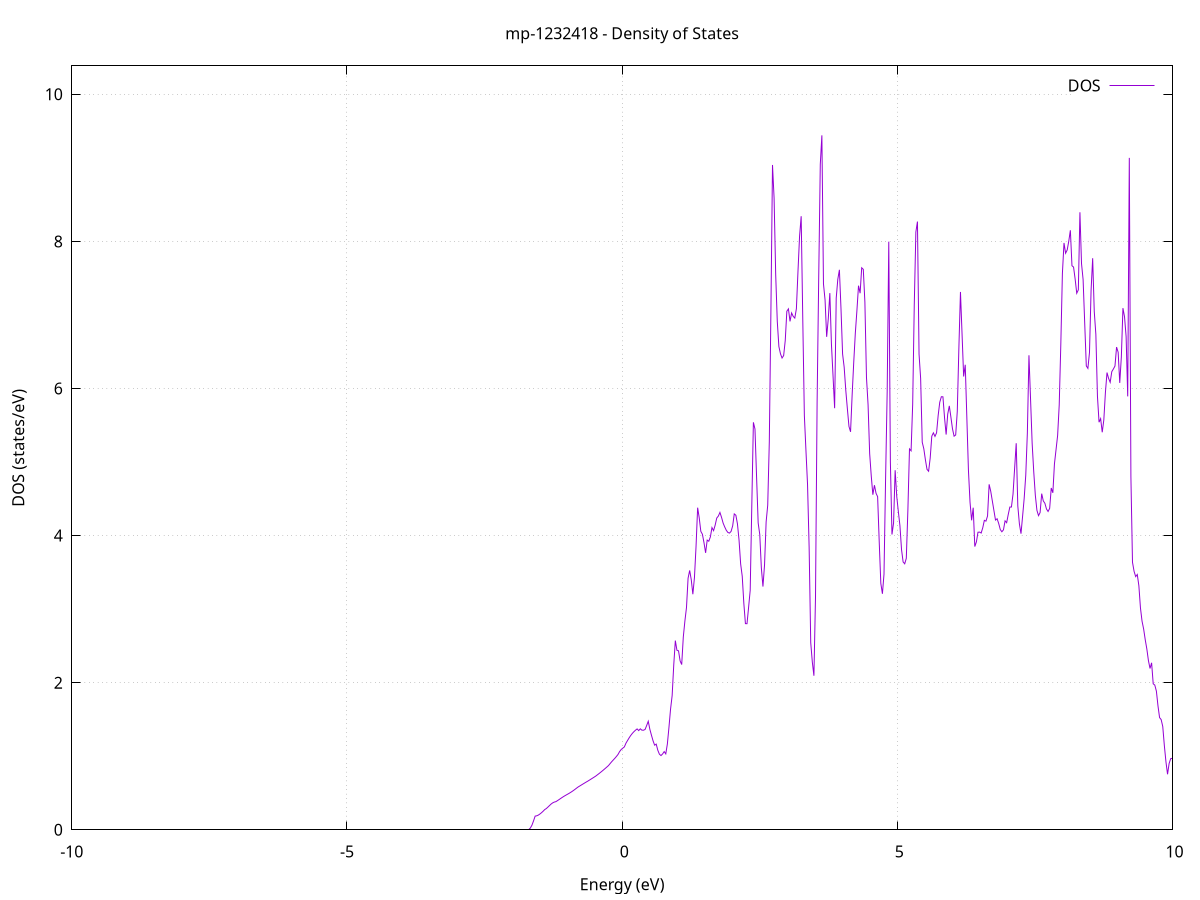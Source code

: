 set title 'mp-1232418 - Density of States'
set xlabel 'Energy (eV)'
set ylabel 'DOS (states/eV)'
set grid
set xrange [-10:10]
set yrange [0:10.387]
set xzeroaxis lt -1
set terminal png size 800,600
set output 'mp-1232418_dos_gnuplot.png'
plot '-' using 1:2 with lines title 'DOS'
-40.480100 0.000000
-40.451100 0.000000
-40.422200 0.000000
-40.393200 0.000000
-40.364300 0.000000
-40.335300 0.000000
-40.306400 0.000000
-40.277500 0.000000
-40.248500 0.000000
-40.219600 0.000000
-40.190600 0.000000
-40.161700 0.000000
-40.132700 0.000000
-40.103800 0.000000
-40.074900 0.000000
-40.045900 0.000000
-40.017000 0.000000
-39.988000 0.000000
-39.959100 0.000000
-39.930100 0.000000
-39.901200 0.000000
-39.872300 0.000000
-39.843300 0.000000
-39.814400 0.000000
-39.785400 0.000000
-39.756500 0.000000
-39.727500 0.000000
-39.698600 0.000000
-39.669700 0.000000
-39.640700 0.000000
-39.611800 0.000000
-39.582800 0.000000
-39.553900 0.000000
-39.524900 0.000000
-39.496000 0.000000
-39.467100 0.000000
-39.438100 0.000000
-39.409200 0.000000
-39.380200 0.000000
-39.351300 0.000000
-39.322300 0.000000
-39.293400 0.000000
-39.264500 0.000000
-39.235500 0.000000
-39.206600 0.000000
-39.177600 0.000000
-39.148700 0.000000
-39.119700 0.000000
-39.090800 0.000000
-39.061900 0.000000
-39.032900 0.000000
-39.004000 0.000000
-38.975000 0.000000
-38.946100 0.000000
-38.917100 0.000000
-38.888200 0.000000
-38.859200 0.000000
-38.830300 0.000000
-38.801400 0.000000
-38.772400 0.000000
-38.743500 0.000000
-38.714500 0.000000
-38.685600 0.000000
-38.656600 0.000000
-38.627700 0.000000
-38.598800 0.000000
-38.569800 0.000000
-38.540900 0.000000
-38.511900 0.000000
-38.483000 0.000000
-38.454000 0.000000
-38.425100 0.000000
-38.396200 0.000000
-38.367200 0.000000
-38.338300 0.000000
-38.309300 0.000000
-38.280400 0.000000
-38.251400 0.000000
-38.222500 0.000000
-38.193600 0.000000
-38.164600 0.000000
-38.135700 0.000000
-38.106700 0.000000
-38.077800 0.000000
-38.048800 0.000000
-38.019900 0.000000
-37.991000 0.000000
-37.962000 0.000000
-37.933100 0.000000
-37.904100 0.000000
-37.875200 0.000000
-37.846200 0.000000
-37.817300 0.000000
-37.788400 0.000000
-37.759400 0.000000
-37.730500 0.000000
-37.701500 0.000000
-37.672600 0.000000
-37.643600 0.000000
-37.614700 0.000000
-37.585800 0.000000
-37.556800 0.000000
-37.527900 0.000000
-37.498900 0.000000
-37.470000 0.000000
-37.441000 0.000000
-37.412100 0.000000
-37.383200 0.000000
-37.354200 0.000000
-37.325300 0.000000
-37.296300 0.000000
-37.267400 0.000000
-37.238400 0.000000
-37.209500 0.000000
-37.180500 0.000000
-37.151600 0.000000
-37.122700 0.000000
-37.093700 0.000000
-37.064800 0.000000
-37.035800 0.000000
-37.006900 0.000000
-36.977900 0.000000
-36.949000 0.000000
-36.920100 0.000000
-36.891100 0.000000
-36.862200 0.000000
-36.833200 0.000000
-36.804300 0.000000
-36.775300 0.000000
-36.746400 0.000000
-36.717500 0.000000
-36.688500 0.000000
-36.659600 0.000000
-36.630600 0.000000
-36.601700 0.000000
-36.572700 0.000000
-36.543800 0.000000
-36.514900 0.000000
-36.485900 0.000000
-36.457000 0.000000
-36.428000 0.000000
-36.399100 0.000000
-36.370100 0.000000
-36.341200 0.000000
-36.312300 0.000000
-36.283300 0.000000
-36.254400 0.000000
-36.225400 0.000000
-36.196500 0.000000
-36.167500 0.000000
-36.138600 0.000000
-36.109700 0.000000
-36.080700 0.000000
-36.051800 0.000000
-36.022800 0.000000
-35.993900 0.000000
-35.964900 0.000000
-35.936000 0.000000
-35.907100 0.000000
-35.878100 0.000000
-35.849200 0.000000
-35.820200 0.000000
-35.791300 0.000000
-35.762300 0.000000
-35.733400 0.000000
-35.704500 0.000000
-35.675500 0.000000
-35.646600 0.000000
-35.617600 0.000000
-35.588700 0.000000
-35.559700 0.000000
-35.530800 0.000000
-35.501800 0.000000
-35.472900 0.000000
-35.444000 0.000000
-35.415000 0.000000
-35.386100 0.000000
-35.357100 0.000000
-35.328200 0.000000
-35.299200 0.000000
-35.270300 0.000000
-35.241400 0.000000
-35.212400 0.000000
-35.183500 0.000000
-35.154500 0.000000
-35.125600 0.000000
-35.096600 0.000000
-35.067700 0.000000
-35.038800 0.000000
-35.009800 0.000000
-34.980900 0.000000
-34.951900 0.000000
-34.923000 0.000000
-34.894000 0.000000
-34.865100 0.000000
-34.836200 0.000000
-34.807200 0.000000
-34.778300 0.000000
-34.749300 0.000000
-34.720400 0.000000
-34.691400 0.000000
-34.662500 0.000000
-34.633600 0.000000
-34.604600 0.000000
-34.575700 0.000000
-34.546700 0.000000
-34.517800 0.000000
-34.488800 0.000000
-34.459900 0.000000
-34.431000 0.000000
-34.402000 0.000000
-34.373100 0.000000
-34.344100 0.000000
-34.315200 0.000000
-34.286200 0.000000
-34.257300 0.000000
-34.228400 0.000000
-34.199400 0.000000
-34.170500 0.000000
-34.141500 0.000000
-34.112600 0.000000
-34.083600 0.000000
-34.054700 0.000000
-34.025800 0.000000
-33.996800 0.000000
-33.967900 0.000000
-33.938900 0.000000
-33.910000 0.000000
-33.881000 0.000000
-33.852100 0.000000
-33.823100 0.000000
-33.794200 0.000000
-33.765300 0.000000
-33.736300 0.000000
-33.707400 0.000000
-33.678400 0.000000
-33.649500 0.000000
-33.620500 0.000000
-33.591600 0.000000
-33.562700 0.000000
-33.533700 0.000000
-33.504800 0.000000
-33.475800 0.000000
-33.446900 0.000000
-33.417900 0.000000
-33.389000 0.000000
-33.360100 0.000000
-33.331100 0.000000
-33.302200 0.000000
-33.273200 0.000000
-33.244300 0.000000
-33.215300 0.000000
-33.186400 0.000000
-33.157500 0.000000
-33.128500 0.000000
-33.099600 0.000000
-33.070600 0.000000
-33.041700 0.000000
-33.012700 0.000000
-32.983800 0.000000
-32.954900 0.000000
-32.925900 0.000000
-32.897000 0.000000
-32.868000 0.000000
-32.839100 0.000000
-32.810100 0.000000
-32.781200 0.000000
-32.752300 0.000000
-32.723300 0.000000
-32.694400 0.000000
-32.665400 0.000000
-32.636500 0.000000
-32.607500 0.000000
-32.578600 0.000000
-32.549700 0.000000
-32.520700 0.000000
-32.491800 0.000000
-32.462800 0.000000
-32.433900 0.000000
-32.404900 0.000000
-32.376000 0.000000
-32.347100 0.000000
-32.318100 0.000000
-32.289200 0.000000
-32.260200 0.000000
-32.231300 0.000000
-32.202300 0.000000
-32.173400 0.000000
-32.144500 0.000000
-32.115500 0.000000
-32.086600 0.000000
-32.057600 0.000000
-32.028700 0.000000
-31.999700 0.000000
-31.970800 0.000000
-31.941800 0.000000
-31.912900 0.000000
-31.884000 0.000000
-31.855000 0.000000
-31.826100 0.000000
-31.797100 0.000000
-31.768200 0.000000
-31.739200 0.000000
-31.710300 0.000000
-31.681400 0.000000
-31.652400 0.000000
-31.623500 0.000000
-31.594500 0.000000
-31.565600 0.000000
-31.536600 0.000000
-31.507700 0.000000
-31.478800 0.000000
-31.449800 0.000000
-31.420900 0.000000
-31.391900 0.000000
-31.363000 0.000000
-31.334000 0.000000
-31.305100 0.000000
-31.276200 0.000000
-31.247200 0.000000
-31.218300 0.000000
-31.189300 0.000000
-31.160400 0.000000
-31.131400 0.000000
-31.102500 0.000000
-31.073600 0.000000
-31.044600 0.000000
-31.015700 0.000000
-30.986700 0.000000
-30.957800 0.000000
-30.928800 0.000000
-30.899900 0.000000
-30.871000 0.000000
-30.842000 0.000000
-30.813100 0.000000
-30.784100 0.000000
-30.755200 0.000000
-30.726200 0.000000
-30.697300 0.000000
-30.668400 0.000000
-30.639400 0.000000
-30.610500 0.000000
-30.581500 0.000000
-30.552600 0.000000
-30.523600 0.000000
-30.494700 0.000000
-30.465800 0.000000
-30.436800 0.000000
-30.407900 0.000000
-30.378900 0.000000
-30.350000 0.000000
-30.321000 0.000000
-30.292100 0.000000
-30.263100 0.000000
-30.234200 0.000000
-30.205300 0.000000
-30.176300 0.000000
-30.147400 0.000000
-30.118400 0.000000
-30.089500 0.000000
-30.060500 0.000000
-30.031600 0.000000
-30.002700 0.000000
-29.973700 0.000000
-29.944800 0.000000
-29.915800 0.000000
-29.886900 0.000000
-29.857900 0.000000
-29.829000 0.000000
-29.800100 0.000000
-29.771100 0.000000
-29.742200 0.000000
-29.713200 0.000000
-29.684300 0.000000
-29.655300 0.000000
-29.626400 0.000000
-29.597500 0.000000
-29.568500 0.000000
-29.539600 0.000000
-29.510600 0.000000
-29.481700 0.000000
-29.452700 0.000000
-29.423800 0.000000
-29.394900 0.000000
-29.365900 0.000000
-29.337000 0.000000
-29.308000 0.000000
-29.279100 0.000000
-29.250100 0.000000
-29.221200 0.000000
-29.192300 0.000000
-29.163300 0.000000
-29.134400 0.000000
-29.105400 0.000000
-29.076500 0.000000
-29.047500 0.000000
-29.018600 0.000000
-28.989700 0.000000
-28.960700 0.000000
-28.931800 0.000000
-28.902800 0.000000
-28.873900 0.000000
-28.844900 0.000000
-28.816000 0.000000
-28.787100 0.000000
-28.758100 0.000000
-28.729200 0.000000
-28.700200 0.000000
-28.671300 0.000000
-28.642300 0.000000
-28.613400 0.000000
-28.584400 0.000000
-28.555500 0.000000
-28.526600 0.000000
-28.497600 0.000000
-28.468700 0.000000
-28.439700 0.000000
-28.410800 0.000000
-28.381800 0.000000
-28.352900 0.000000
-28.324000 0.000000
-28.295000 0.000000
-28.266100 0.000000
-28.237100 0.000000
-28.208200 0.000000
-28.179200 0.000000
-28.150300 0.000000
-28.121400 0.000000
-28.092400 0.000000
-28.063500 0.000000
-28.034500 0.000000
-28.005600 0.000000
-27.976600 0.000000
-27.947700 0.000000
-27.918800 0.000000
-27.889800 0.000000
-27.860900 0.000000
-27.831900 0.000000
-27.803000 0.000000
-27.774000 0.000000
-27.745100 0.000000
-27.716200 0.000000
-27.687200 0.000000
-27.658300 0.000000
-27.629300 0.000000
-27.600400 0.000000
-27.571400 0.000000
-27.542500 0.000000
-27.513600 0.000000
-27.484600 0.000000
-27.455700 0.000000
-27.426700 0.000000
-27.397800 0.000000
-27.368800 0.000000
-27.339900 0.000000
-27.311000 0.000000
-27.282000 0.000000
-27.253100 0.000000
-27.224100 0.000000
-27.195200 0.000000
-27.166200 0.000000
-27.137300 0.000000
-27.108400 0.000000
-27.079400 0.000000
-27.050500 0.000000
-27.021500 0.000000
-26.992600 0.000000
-26.963600 0.000000
-26.934700 0.000000
-26.905700 0.000000
-26.876800 0.000000
-26.847900 0.000000
-26.818900 0.000000
-26.790000 0.000000
-26.761000 0.000000
-26.732100 0.000000
-26.703100 0.000000
-26.674200 0.000000
-26.645300 0.000000
-26.616300 0.000000
-26.587400 0.000000
-26.558400 0.000000
-26.529500 0.000000
-26.500500 0.000000
-26.471600 0.000000
-26.442700 0.000000
-26.413700 0.000000
-26.384800 0.000000
-26.355800 0.000000
-26.326900 0.000000
-26.297900 0.000000
-26.269000 0.000000
-26.240100 0.000000
-26.211100 0.000000
-26.182200 0.000000
-26.153200 0.000000
-26.124300 0.000000
-26.095300 0.000000
-26.066400 0.000000
-26.037500 0.000000
-26.008500 0.000000
-25.979600 0.000000
-25.950600 0.000000
-25.921700 0.000000
-25.892700 0.000000
-25.863800 0.000000
-25.834900 0.000000
-25.805900 0.000000
-25.777000 0.000000
-25.748000 0.000000
-25.719100 0.000000
-25.690100 0.000000
-25.661200 0.000000
-25.632300 0.000000
-25.603300 0.000000
-25.574400 0.000000
-25.545400 0.000000
-25.516500 0.000000
-25.487500 0.000000
-25.458600 0.000000
-25.429700 0.000000
-25.400700 0.000000
-25.371800 0.000000
-25.342800 0.000000
-25.313900 0.000000
-25.284900 0.000000
-25.256000 0.000000
-25.227000 0.000000
-25.198100 0.000000
-25.169200 0.000000
-25.140200 0.000000
-25.111300 0.000000
-25.082300 0.000000
-25.053400 0.000000
-25.024400 0.000000
-24.995500 0.000000
-24.966600 0.000000
-24.937600 0.000000
-24.908700 0.000000
-24.879700 0.000000
-24.850800 0.000000
-24.821800 0.000000
-24.792900 0.000000
-24.764000 0.000000
-24.735000 0.000000
-24.706100 0.000000
-24.677100 0.000000
-24.648200 0.000000
-24.619200 0.000000
-24.590300 0.000000
-24.561400 0.000000
-24.532400 0.000000
-24.503500 0.000000
-24.474500 0.000000
-24.445600 0.000000
-24.416600 0.000000
-24.387700 0.000000
-24.358800 0.000000
-24.329800 0.000000
-24.300900 0.000000
-24.271900 0.000000
-24.243000 0.000000
-24.214000 0.000000
-24.185100 0.000000
-24.156200 0.000000
-24.127200 0.000000
-24.098300 0.000000
-24.069300 0.000000
-24.040400 0.000000
-24.011400 0.000000
-23.982500 0.000000
-23.953600 0.000000
-23.924600 0.000000
-23.895700 0.000000
-23.866700 0.000000
-23.837800 0.000000
-23.808800 0.000000
-23.779900 0.000000
-23.751000 0.000000
-23.722000 0.000000
-23.693100 0.000000
-23.664100 0.000000
-23.635200 0.000000
-23.606200 0.000000
-23.577300 0.000000
-23.548400 0.000000
-23.519400 0.000000
-23.490500 0.000000
-23.461500 0.000000
-23.432600 0.000000
-23.403600 0.000000
-23.374700 0.000000
-23.345700 0.000000
-23.316800 0.000000
-23.287900 0.000000
-23.258900 0.000000
-23.230000 0.000000
-23.201000 0.000000
-23.172100 0.000000
-23.143100 0.000000
-23.114200 0.000000
-23.085300 0.000000
-23.056300 0.000000
-23.027400 0.000000
-22.998400 0.000000
-22.969500 0.000000
-22.940500 0.000000
-22.911600 0.000000
-22.882700 0.000000
-22.853700 0.000000
-22.824800 0.000000
-22.795800 0.000000
-22.766900 0.000000
-22.737900 0.000000
-22.709000 0.000000
-22.680100 0.000000
-22.651100 0.000000
-22.622200 0.000000
-22.593200 0.000000
-22.564300 0.000000
-22.535300 0.000000
-22.506400 0.000000
-22.477500 0.000000
-22.448500 0.000000
-22.419600 0.000000
-22.390600 0.000000
-22.361700 0.000000
-22.332700 0.000000
-22.303800 0.000000
-22.274900 0.000000
-22.245900 0.000000
-22.217000 0.000000
-22.188000 0.000000
-22.159100 0.000000
-22.130100 0.000000
-22.101200 0.000000
-22.072300 0.000000
-22.043300 0.000000
-22.014400 0.000000
-21.985400 0.000000
-21.956500 0.000000
-21.927500 0.000000
-21.898600 0.000000
-21.869700 0.000000
-21.840700 0.000000
-21.811800 0.000000
-21.782800 0.000000
-21.753900 0.000000
-21.724900 0.000000
-21.696000 0.000000
-21.667000 0.000000
-21.638100 0.000000
-21.609200 0.000000
-21.580200 0.000000
-21.551300 0.000000
-21.522300 0.000000
-21.493400 0.000000
-21.464400 0.000000
-21.435500 0.000000
-21.406600 0.000000
-21.377600 0.000000
-21.348700 0.000000
-21.319700 0.000000
-21.290800 0.000000
-21.261800 0.000000
-21.232900 0.000000
-21.204000 0.000000
-21.175000 0.000000
-21.146100 0.000000
-21.117100 0.000000
-21.088200 0.000000
-21.059200 0.000000
-21.030300 0.000000
-21.001400 0.000000
-20.972400 0.000000
-20.943500 0.000000
-20.914500 0.000000
-20.885600 0.000000
-20.856600 0.000000
-20.827700 0.000000
-20.798800 0.000000
-20.769800 0.000000
-20.740900 0.000000
-20.711900 0.000000
-20.683000 0.000000
-20.654000 0.000000
-20.625100 0.000000
-20.596200 0.000000
-20.567200 0.000000
-20.538300 0.000000
-20.509300 0.000000
-20.480400 0.000000
-20.451400 0.000000
-20.422500 0.000000
-20.393600 0.000000
-20.364600 0.000000
-20.335700 0.000000
-20.306700 0.000000
-20.277800 0.000000
-20.248800 0.000000
-20.219900 0.000000
-20.191000 0.000000
-20.162000 0.000000
-20.133100 0.000000
-20.104100 0.000000
-20.075200 0.000000
-20.046200 0.000000
-20.017300 0.000000
-19.988300 0.000000
-19.959400 0.000000
-19.930500 0.000000
-19.901500 0.817900
-19.872600 8.888900
-19.843600 15.554800
-19.814700 47.541000
-19.785700 46.583300
-19.756800 52.509100
-19.727900 43.133900
-19.698900 13.953300
-19.670000 32.395200
-19.641000 25.003200
-19.612100 43.818000
-19.583100 25.944500
-19.554200 35.980900
-19.525300 34.138300
-19.496300 55.237700
-19.467400 46.551700
-19.438400 100.898900
-19.409500 52.026400
-19.380500 0.000000
-19.351600 0.000000
-19.322700 0.000000
-19.293700 0.000000
-19.264800 0.000000
-19.235800 0.000000
-19.206900 0.000000
-19.177900 0.000000
-19.149000 0.000000
-19.120100 0.000000
-19.091100 0.000000
-19.062200 0.000000
-19.033200 0.000000
-19.004300 0.000000
-18.975300 0.000000
-18.946400 16.385800
-18.917500 220.285000
-18.888500 0.000000
-18.859600 0.000000
-18.830600 0.000000
-18.801700 0.000000
-18.772700 0.000000
-18.743800 0.000000
-18.714900 0.000000
-18.685900 0.000000
-18.657000 0.000000
-18.628000 0.000000
-18.599100 0.000000
-18.570100 0.000000
-18.541200 0.000000
-18.512300 0.000000
-18.483300 0.000000
-18.454400 0.000000
-18.425400 0.000000
-18.396500 0.000000
-18.367500 0.000000
-18.338600 0.000000
-18.309600 0.000000
-18.280700 0.000000
-18.251800 0.000000
-18.222800 0.000000
-18.193900 0.000000
-18.164900 0.000000
-18.136000 0.000000
-18.107000 0.000000
-18.078100 0.000000
-18.049200 0.000000
-18.020200 0.000000
-17.991300 0.000000
-17.962300 0.000000
-17.933400 0.000000
-17.904400 0.000000
-17.875500 0.000000
-17.846600 0.000000
-17.817600 0.000000
-17.788700 0.000000
-17.759700 0.000000
-17.730800 0.000000
-17.701800 0.000000
-17.672900 0.000000
-17.644000 0.000000
-17.615000 0.000000
-17.586100 0.000000
-17.557100 0.000000
-17.528200 0.000000
-17.499200 0.000000
-17.470300 0.000000
-17.441400 0.000000
-17.412400 0.000000
-17.383500 0.000000
-17.354500 0.000000
-17.325600 0.000000
-17.296600 0.000000
-17.267700 0.000000
-17.238800 0.000000
-17.209800 0.000000
-17.180900 0.000000
-17.151900 0.000000
-17.123000 0.000000
-17.094000 0.000000
-17.065100 0.000000
-17.036200 0.000000
-17.007200 0.000000
-16.978300 0.000000
-16.949300 0.000000
-16.920400 0.000000
-16.891400 0.000000
-16.862500 0.000000
-16.833600 0.000000
-16.804600 0.000000
-16.775700 0.000000
-16.746700 0.000000
-16.717800 0.000000
-16.688800 0.000000
-16.659900 0.000000
-16.630900 0.000000
-16.602000 0.000000
-16.573100 0.000000
-16.544100 0.000000
-16.515200 0.000000
-16.486200 0.000000
-16.457300 0.000000
-16.428300 0.000000
-16.399400 0.000000
-16.370500 0.000000
-16.341500 0.000000
-16.312600 0.000000
-16.283600 0.000000
-16.254700 0.000000
-16.225700 0.000000
-16.196800 0.000000
-16.167900 0.000000
-16.138900 0.000000
-16.110000 0.000000
-16.081000 0.000000
-16.052100 0.000000
-16.023100 0.000000
-15.994200 0.000000
-15.965300 0.000000
-15.936300 0.000000
-15.907400 0.000000
-15.878400 0.000000
-15.849500 0.000000
-15.820500 0.000000
-15.791600 0.000000
-15.762700 0.000000
-15.733700 0.000000
-15.704800 0.000000
-15.675800 0.000000
-15.646900 0.000000
-15.617900 0.000000
-15.589000 0.000000
-15.560100 0.000000
-15.531100 0.000000
-15.502200 0.000000
-15.473200 0.000000
-15.444300 0.000000
-15.415300 0.000000
-15.386400 0.000000
-15.357500 0.000000
-15.328500 0.000000
-15.299600 0.000000
-15.270600 0.000000
-15.241700 0.000000
-15.212700 0.000000
-15.183800 0.000000
-15.154900 0.000000
-15.125900 0.000000
-15.097000 0.000000
-15.068000 0.000000
-15.039100 0.000000
-15.010100 0.000000
-14.981200 0.000000
-14.952300 0.000000
-14.923300 0.000000
-14.894400 0.000000
-14.865400 0.000000
-14.836500 0.000000
-14.807500 0.000000
-14.778600 0.000000
-14.749600 0.000000
-14.720700 0.000000
-14.691800 0.000000
-14.662800 0.000000
-14.633900 0.000000
-14.604900 0.000000
-14.576000 0.000000
-14.547000 0.000000
-14.518100 0.000000
-14.489200 0.000000
-14.460200 0.000000
-14.431300 0.000000
-14.402300 0.000000
-14.373400 0.000000
-14.344400 0.000000
-14.315500 0.000000
-14.286600 0.000000
-14.257600 0.000000
-14.228700 0.000000
-14.199700 0.000000
-14.170800 0.000000
-14.141800 0.000000
-14.112900 0.000000
-14.084000 0.000000
-14.055000 0.000000
-14.026100 0.000000
-13.997100 0.000000
-13.968200 0.000000
-13.939200 0.000000
-13.910300 0.000000
-13.881400 0.000000
-13.852400 0.000000
-13.823500 0.000000
-13.794500 0.000000
-13.765600 0.000000
-13.736600 0.000000
-13.707700 0.000000
-13.678800 0.000000
-13.649800 0.000000
-13.620900 0.000000
-13.591900 0.000000
-13.563000 0.000000
-13.534000 0.000000
-13.505100 0.000000
-13.476200 0.000000
-13.447200 0.000000
-13.418300 0.000000
-13.389300 0.000000
-13.360400 0.000000
-13.331400 0.000000
-13.302500 0.000000
-13.273600 0.000000
-13.244600 0.000000
-13.215700 0.000000
-13.186700 0.000000
-13.157800 0.000000
-13.128800 0.000000
-13.099900 0.000000
-13.070900 0.000000
-13.042000 0.000000
-13.013100 0.000000
-12.984100 0.000000
-12.955200 0.000000
-12.926200 0.000000
-12.897300 0.000000
-12.868300 0.000000
-12.839400 0.000000
-12.810500 0.000000
-12.781500 0.000000
-12.752600 0.000000
-12.723600 0.000000
-12.694700 0.000000
-12.665700 0.000000
-12.636800 0.000000
-12.607900 0.000000
-12.578900 0.000000
-12.550000 0.000000
-12.521000 0.000000
-12.492100 0.000000
-12.463100 0.000000
-12.434200 0.000000
-12.405300 0.000000
-12.376300 0.000000
-12.347400 0.000000
-12.318400 0.000000
-12.289500 0.000000
-12.260500 0.000000
-12.231600 0.000000
-12.202700 0.000000
-12.173700 0.000000
-12.144800 0.000000
-12.115800 0.000000
-12.086900 0.000000
-12.057900 0.000000
-12.029000 0.000000
-12.000100 0.000000
-11.971100 0.000000
-11.942200 0.000000
-11.913200 0.000000
-11.884300 0.000000
-11.855300 0.000000
-11.826400 0.000000
-11.797500 0.000000
-11.768500 0.000000
-11.739600 0.000000
-11.710600 0.000000
-11.681700 0.000000
-11.652700 0.000000
-11.623800 0.000000
-11.594900 0.000000
-11.565900 0.000000
-11.537000 0.000000
-11.508000 0.000000
-11.479100 0.000000
-11.450100 0.000000
-11.421200 0.000000
-11.392200 0.000000
-11.363300 0.000000
-11.334400 0.000000
-11.305400 0.000000
-11.276500 0.000000
-11.247500 0.000000
-11.218600 0.000000
-11.189600 0.000000
-11.160700 0.000000
-11.131800 0.000000
-11.102800 0.000000
-11.073900 0.000000
-11.044900 0.000000
-11.016000 0.000000
-10.987000 0.000000
-10.958100 0.000000
-10.929200 0.000000
-10.900200 0.000000
-10.871300 0.000000
-10.842300 0.000000
-10.813400 0.000000
-10.784400 0.000000
-10.755500 0.000000
-10.726600 0.000000
-10.697600 0.000000
-10.668700 0.000000
-10.639700 0.000000
-10.610800 0.000000
-10.581800 0.000000
-10.552900 0.000000
-10.524000 0.000000
-10.495000 0.000000
-10.466100 0.000000
-10.437100 0.000000
-10.408200 0.000000
-10.379200 0.000000
-10.350300 0.000000
-10.321400 0.000000
-10.292400 0.000000
-10.263500 0.000000
-10.234500 0.000000
-10.205600 0.000000
-10.176600 0.000000
-10.147700 0.000000
-10.118800 0.000000
-10.089800 0.000000
-10.060900 0.000000
-10.031900 0.000000
-10.003000 0.000000
-9.974000 0.000000
-9.945100 0.000000
-9.916200 0.000000
-9.887200 0.000000
-9.858300 0.000000
-9.829300 0.000000
-9.800400 0.000000
-9.771400 0.000000
-9.742500 0.000000
-9.713500 0.000000
-9.684600 0.000000
-9.655700 0.000000
-9.626700 0.000000
-9.597800 0.000000
-9.568800 0.000000
-9.539900 0.000000
-9.510900 0.000000
-9.482000 0.000000
-9.453100 0.000000
-9.424100 0.000000
-9.395200 0.000000
-9.366200 0.000000
-9.337300 0.000000
-9.308300 0.000000
-9.279400 0.000000
-9.250500 0.000000
-9.221500 0.000000
-9.192600 0.000000
-9.163600 0.000000
-9.134700 0.000000
-9.105700 0.000000
-9.076800 0.000000
-9.047900 0.000000
-9.018900 0.000000
-8.990000 0.000000
-8.961000 0.000000
-8.932100 0.000000
-8.903100 0.000000
-8.874200 0.000000
-8.845300 0.000000
-8.816300 0.000000
-8.787400 0.000000
-8.758400 0.000000
-8.729500 0.000000
-8.700500 0.000000
-8.671600 0.000000
-8.642700 0.000000
-8.613700 0.000000
-8.584800 0.000000
-8.555800 0.000000
-8.526900 0.000000
-8.497900 0.000000
-8.469000 0.000000
-8.440100 0.000000
-8.411100 0.000000
-8.382200 0.000000
-8.353200 0.000000
-8.324300 0.000000
-8.295300 0.000000
-8.266400 0.000000
-8.237500 0.000000
-8.208500 0.000000
-8.179600 0.000000
-8.150600 0.000000
-8.121700 0.000000
-8.092700 0.000000
-8.063800 0.000000
-8.034800 0.000000
-8.005900 0.000000
-7.977000 0.000000
-7.948000 0.000000
-7.919100 0.000000
-7.890100 0.000000
-7.861200 0.000000
-7.832200 0.000000
-7.803300 0.000000
-7.774400 0.000000
-7.745400 0.000000
-7.716500 0.000000
-7.687500 0.000000
-7.658600 0.000000
-7.629600 0.000000
-7.600700 0.000000
-7.571800 0.000000
-7.542800 0.000000
-7.513900 0.000000
-7.484900 0.000000
-7.456000 0.000000
-7.427000 0.000000
-7.398100 0.000000
-7.369200 0.000000
-7.340200 0.000000
-7.311300 0.000000
-7.282300 0.000000
-7.253400 0.000000
-7.224400 0.000000
-7.195500 0.000000
-7.166600 0.000000
-7.137600 0.000000
-7.108700 0.000000
-7.079700 0.000000
-7.050800 0.000000
-7.021800 0.000000
-6.992900 0.000000
-6.964000 0.000000
-6.935000 0.000000
-6.906100 0.000000
-6.877100 0.000000
-6.848200 0.000000
-6.819200 0.000000
-6.790300 0.000000
-6.761400 0.000000
-6.732400 0.000000
-6.703500 0.000000
-6.674500 0.000000
-6.645600 0.000000
-6.616600 0.000000
-6.587700 0.000000
-6.558800 0.000000
-6.529800 0.000000
-6.500900 0.000000
-6.471900 0.000000
-6.443000 0.000000
-6.414000 0.000000
-6.385100 0.000000
-6.356100 0.000000
-6.327200 0.000000
-6.298300 0.000000
-6.269300 0.000000
-6.240400 0.000000
-6.211400 0.000000
-6.182500 0.000000
-6.153500 0.000000
-6.124600 0.000000
-6.095700 0.000000
-6.066700 0.000000
-6.037800 0.000000
-6.008800 0.000000
-5.979900 0.000000
-5.950900 0.000000
-5.922000 0.000000
-5.893100 0.000000
-5.864100 0.000000
-5.835200 0.000000
-5.806200 0.000000
-5.777300 0.000000
-5.748300 0.000000
-5.719400 0.000000
-5.690500 0.000000
-5.661500 0.000000
-5.632600 0.000000
-5.603600 0.000000
-5.574700 0.000000
-5.545700 0.000000
-5.516800 0.000000
-5.487900 0.000000
-5.458900 0.000000
-5.430000 0.000000
-5.401000 0.000000
-5.372100 0.000000
-5.343100 0.000000
-5.314200 0.000000
-5.285300 0.000000
-5.256300 0.000000
-5.227400 0.000000
-5.198400 0.000000
-5.169500 0.000000
-5.140500 0.000000
-5.111600 0.000000
-5.082700 0.000000
-5.053700 0.000000
-5.024800 0.000000
-4.995800 0.000000
-4.966900 0.000000
-4.937900 0.000000
-4.909000 0.000000
-4.880100 0.000000
-4.851100 0.000000
-4.822200 0.000000
-4.793200 0.000000
-4.764300 0.000000
-4.735300 0.000000
-4.706400 0.000000
-4.677500 0.000000
-4.648500 0.000000
-4.619600 0.000000
-4.590600 0.000000
-4.561700 0.000000
-4.532700 0.000000
-4.503800 0.000000
-4.474800 0.000000
-4.445900 0.000000
-4.417000 0.000000
-4.388000 0.000000
-4.359100 0.000000
-4.330100 0.000000
-4.301200 0.000000
-4.272200 0.000000
-4.243300 0.000000
-4.214400 0.000000
-4.185400 0.000000
-4.156500 0.000000
-4.127500 0.000000
-4.098600 0.000000
-4.069600 0.000000
-4.040700 0.000000
-4.011800 0.000000
-3.982800 0.000000
-3.953900 0.000000
-3.924900 0.000000
-3.896000 0.000000
-3.867000 0.000000
-3.838100 0.000000
-3.809200 0.000000
-3.780200 0.000000
-3.751300 0.000000
-3.722300 0.000000
-3.693400 0.000000
-3.664400 0.000000
-3.635500 0.000000
-3.606600 0.000000
-3.577600 0.000000
-3.548700 0.000000
-3.519700 0.000000
-3.490800 0.000000
-3.461800 0.000000
-3.432900 0.000000
-3.404000 0.000000
-3.375000 0.000000
-3.346100 0.000000
-3.317100 0.000000
-3.288200 0.000000
-3.259200 0.000000
-3.230300 0.000000
-3.201400 0.000000
-3.172400 0.000000
-3.143500 0.000000
-3.114500 0.000000
-3.085600 0.000000
-3.056600 0.000000
-3.027700 0.000000
-2.998800 0.000000
-2.969800 0.000000
-2.940900 0.000000
-2.911900 0.000000
-2.883000 0.000000
-2.854000 0.000000
-2.825100 0.000000
-2.796100 0.000000
-2.767200 0.000000
-2.738300 0.000000
-2.709300 0.000000
-2.680400 0.000000
-2.651400 0.000000
-2.622500 0.000000
-2.593500 0.000000
-2.564600 0.000000
-2.535700 0.000000
-2.506700 0.000000
-2.477800 0.000000
-2.448800 0.000000
-2.419900 0.000000
-2.390900 0.000000
-2.362000 0.000000
-2.333100 0.000000
-2.304100 0.000000
-2.275200 0.000000
-2.246200 0.000000
-2.217300 0.000000
-2.188300 0.000000
-2.159400 0.000000
-2.130500 0.000000
-2.101500 0.000000
-2.072600 0.000000
-2.043600 0.000000
-2.014700 0.000000
-1.985700 0.000000
-1.956800 0.000000
-1.927900 0.000000
-1.898900 0.000000
-1.870000 0.000000
-1.841000 0.000000
-1.812100 0.000000
-1.783100 0.000000
-1.754200 0.000000
-1.725300 0.000000
-1.696300 0.003400
-1.667400 0.024100
-1.638400 0.063700
-1.609500 0.122000
-1.580500 0.186000
-1.551600 0.190100
-1.522700 0.199800
-1.493700 0.214600
-1.464800 0.232200
-1.435800 0.252200
-1.406900 0.274600
-1.377900 0.288400
-1.349000 0.308400
-1.320100 0.329100
-1.291100 0.349700
-1.262200 0.365700
-1.233200 0.376500
-1.204300 0.382200
-1.175300 0.396000
-1.146400 0.410600
-1.117400 0.425500
-1.088500 0.440200
-1.059600 0.454100
-1.030600 0.467100
-1.001700 0.479300
-0.972700 0.491500
-0.943800 0.504700
-0.914800 0.518600
-0.885900 0.533600
-0.857000 0.549500
-0.828000 0.566300
-0.799100 0.582300
-0.770100 0.595500
-0.741200 0.608800
-0.712200 0.622100
-0.683300 0.635200
-0.654400 0.648300
-0.625400 0.660900
-0.596500 0.674300
-0.567500 0.688000
-0.538600 0.701700
-0.509600 0.715500
-0.480700 0.729400
-0.451800 0.746100
-0.422800 0.762700
-0.393900 0.779800
-0.364900 0.797400
-0.336000 0.815500
-0.307000 0.834200
-0.278100 0.853100
-0.249200 0.872400
-0.220200 0.898600
-0.191300 0.924300
-0.162300 0.948000
-0.133400 0.971200
-0.104400 0.996500
-0.075500 1.023700
-0.046600 1.062700
-0.017600 1.091200
0.011300 1.109600
0.040300 1.126800
0.069200 1.177400
0.098200 1.213900
0.127100 1.250100
0.156000 1.282600
0.185000 1.310500
0.213900 1.333900
0.242900 1.354200
0.271800 1.371400
0.300800 1.348800
0.329700 1.372500
0.358600 1.354700
0.387600 1.353700
0.416500 1.363900
0.445500 1.417600
0.474400 1.475500
0.503400 1.366900
0.532300 1.286300
0.561300 1.210400
0.590200 1.150400
0.619100 1.164500
0.648100 1.081200
0.677000 1.028000
0.706000 1.009000
0.734900 1.031000
0.763900 1.063200
0.792800 1.032300
0.821700 1.166600
0.850700 1.394000
0.879600 1.640400
0.908600 1.824600
0.937500 2.239200
0.966500 2.572400
0.995400 2.440700
1.024300 2.433400
1.053300 2.296000
1.082200 2.246500
1.111200 2.621100
1.140100 2.838100
1.169100 3.022000
1.198000 3.420300
1.226900 3.526700
1.255900 3.400200
1.284800 3.202600
1.313800 3.429800
1.342700 3.852300
1.371700 4.379600
1.400600 4.241400
1.429500 4.057800
1.458500 4.018000
1.487400 3.902700
1.516400 3.765500
1.545300 3.938800
1.574300 3.923500
1.603200 3.982400
1.632100 4.109000
1.661100 4.067400
1.690000 4.141700
1.719000 4.238700
1.747900 4.265300
1.776900 4.315000
1.805800 4.248800
1.834700 4.170300
1.863700 4.117500
1.892600 4.071900
1.921600 4.042300
1.950500 4.034100
1.979500 4.057400
2.008400 4.133100
2.037300 4.295000
2.066300 4.276900
2.095200 4.159400
2.124200 3.936800
2.153100 3.615200
2.182100 3.446800
2.211000 3.080500
2.240000 2.802900
2.268900 2.802200
2.297800 3.025300
2.326800 3.255500
2.355700 4.404700
2.384700 5.540300
2.413600 5.448900
2.442600 4.799000
2.471500 4.172900
2.500400 4.015500
2.529400 3.560600
2.558300 3.306900
2.587300 3.600500
2.616200 4.185800
2.645200 4.413400
2.674100 5.275700
2.703000 7.053200
2.732000 9.039500
2.760900 8.589700
2.789900 7.551300
2.818800 6.913800
2.847800 6.571400
2.876700 6.472600
2.905600 6.414700
2.934600 6.448000
2.963500 6.651400
2.992500 7.050700
3.021400 7.082900
3.050400 6.912800
3.079300 7.027600
3.108200 6.980600
3.137200 6.957800
3.166100 7.085300
3.195100 7.595200
3.224000 8.072100
3.253000 8.342500
3.281900 6.945400
3.310800 5.634100
3.339800 5.155800
3.368700 4.694700
3.397700 3.836100
3.426600 2.544600
3.455600 2.280400
3.484500 2.094500
3.513400 3.166200
3.542400 5.806400
3.571300 7.491900
3.600300 9.047600
3.629200 9.442600
3.658200 7.423100
3.687100 7.202600
3.716000 6.702800
3.745000 6.944300
3.773900 7.297600
3.802900 6.602800
3.831800 6.173400
3.860800 5.732100
3.889700 7.228700
3.918600 7.485400
3.947600 7.614200
3.976500 7.086400
4.005500 6.469500
4.034400 6.288900
4.063400 5.976600
4.092300 5.725800
4.121300 5.484600
4.150200 5.410800
4.179100 5.912500
4.208100 6.356800
4.237000 6.752300
4.266000 7.062900
4.294900 7.398300
4.323900 7.295700
4.352800 7.641400
4.381700 7.620500
4.410700 7.174800
4.439600 6.148700
4.468600 5.778000
4.497500 5.114600
4.526500 4.809800
4.555400 4.555900
4.584300 4.685400
4.613300 4.575600
4.642200 4.529100
4.671200 3.913000
4.700100 3.350900
4.729100 3.208900
4.758000 3.475600
4.786900 4.776300
4.815900 5.956800
4.844800 7.996800
4.873800 5.003700
4.902700 4.015200
4.931700 4.170300
4.960600 4.888600
4.989500 4.533700
5.018500 4.326900
5.047400 4.136000
5.076400 3.810400
5.105300 3.642100
5.134300 3.616500
5.163200 3.690900
5.192100 4.351000
5.221100 5.178100
5.250000 5.152900
5.279000 5.785100
5.307900 7.135800
5.336900 8.127700
5.365800 8.270000
5.394700 6.468400
5.423700 6.137500
5.452600 5.270100
5.481600 5.179500
5.510500 5.029700
5.539500 4.900200
5.568400 4.875300
5.597300 5.053900
5.626300 5.351700
5.655200 5.397300
5.684200 5.348600
5.713100 5.397500
5.742100 5.633500
5.771000 5.813000
5.800000 5.888300
5.828900 5.887200
5.857800 5.604400
5.886800 5.373500
5.915700 5.651500
5.944700 5.764000
5.973600 5.611000
6.002600 5.450900
6.031500 5.351800
6.060400 5.368400
6.089400 5.686700
6.118300 6.545900
6.147300 7.313100
6.176200 6.741600
6.205200 6.163300
6.234100 6.323000
6.263000 5.609300
6.292000 4.891800
6.320900 4.455700
6.349900 4.207800
6.378800 4.379300
6.407800 3.850900
6.436700 3.914100
6.465600 4.045700
6.494600 4.047700
6.523500 4.034900
6.552500 4.106800
6.581400 4.207500
6.610400 4.196900
6.639300 4.266600
6.668200 4.697000
6.697200 4.603200
6.726100 4.472200
6.755100 4.341400
6.784000 4.211400
6.813000 4.229100
6.841900 4.164700
6.870800 4.082100
6.899800 4.052200
6.928700 4.078500
6.957700 4.200600
6.986600 4.175500
7.015600 4.287600
7.044500 4.388500
7.073400 4.388800
7.102400 4.564700
7.131300 4.912900
7.160300 5.255700
7.189200 4.403300
7.218200 4.159300
7.247100 4.026000
7.276000 4.260600
7.305000 4.505600
7.333900 4.823000
7.362900 5.395900
7.391800 6.452100
7.420800 5.856200
7.449700 5.257200
7.478700 4.868900
7.507600 4.549000
7.536500 4.343700
7.565500 4.271400
7.594400 4.313400
7.623400 4.570500
7.652300 4.471700
7.681300 4.439100
7.710200 4.361800
7.739100 4.328000
7.768100 4.370200
7.797000 4.647400
7.826000 4.581600
7.854900 4.975100
7.883900 5.167900
7.912800 5.362100
7.941700 5.775700
7.970700 6.598900
7.999600 7.565100
8.028600 7.979000
8.057500 7.839400
8.086500 7.883500
8.115400 8.003300
8.144300 8.151500
8.173300 7.669500
8.202200 7.651500
8.231200 7.487200
8.260100 7.295200
8.289100 7.341400
8.318000 8.396000
8.346900 7.698600
8.375900 7.480200
8.404800 6.889100
8.433800 6.307600
8.462700 6.273700
8.491700 6.490200
8.520600 7.332000
8.549500 7.771500
8.578500 7.046300
8.607400 6.736300
8.636400 5.894300
8.665300 5.541900
8.694300 5.590300
8.723200 5.405000
8.752100 5.572500
8.781100 5.947100
8.810000 6.216900
8.839000 6.137300
8.867900 6.084400
8.896900 6.229100
8.925800 6.265100
8.954700 6.305300
8.983700 6.563500
9.012600 6.492700
9.041600 6.075900
9.070500 6.428400
9.099500 7.093000
9.128400 6.975700
9.157400 6.704600
9.186300 5.892700
9.215200 9.135700
9.244200 4.803400
9.273100 3.637200
9.302100 3.513500
9.331000 3.442300
9.360000 3.471100
9.388900 3.318700
9.417800 3.016800
9.446800 2.835600
9.475700 2.729600
9.504700 2.584200
9.533600 2.459300
9.562600 2.300400
9.591500 2.193100
9.620400 2.270600
9.649400 1.985100
9.678300 1.967600
9.707300 1.884800
9.736200 1.685200
9.765200 1.525400
9.794100 1.497900
9.823000 1.404300
9.852000 1.143500
9.880900 0.924600
9.909900 0.754800
9.938800 0.901900
9.967800 0.967900
9.996700 0.971200
10.025600 1.030600
10.054600 1.184300
10.083500 1.450000
10.112500 1.988200
10.141400 2.692600
10.170400 2.752600
10.199300 2.826500
10.228200 2.985100
10.257200 3.171300
10.286100 3.405000
10.315100 3.623600
10.344000 3.877100
10.373000 4.109500
10.401900 4.168500
10.430800 4.347500
10.459800 4.464600
10.488700 4.568300
10.517700 4.470000
10.546600 4.480600
10.575600 4.593100
10.604500 4.645300
10.633400 4.492900
10.662400 4.766300
10.691300 4.000300
10.720300 3.874700
10.749200 3.834800
10.778200 3.660300
10.807100 3.580900
10.836100 3.550400
10.865000 3.511600
10.893900 3.627000
10.922900 3.709400
10.951800 3.636500
10.980800 3.545900
11.009700 3.463400
11.038700 3.302000
11.067600 3.202800
11.096500 3.209900
11.125500 3.212900
11.154400 3.491100
11.183400 3.037100
11.212300 2.934200
11.241300 2.914800
11.270200 2.945700
11.299100 2.967200
11.328100 2.993200
11.357000 3.003400
11.386000 2.953500
11.414900 2.910300
11.443900 2.884500
11.472800 3.098800
11.501700 2.970400
11.530700 2.921400
11.559600 2.922500
11.588600 2.693700
11.617500 2.567200
11.646500 2.467100
11.675400 2.363400
11.704300 2.306800
11.733300 2.121500
11.762200 2.143800
11.791200 2.209600
11.820100 2.297800
11.849100 2.720000
11.878000 2.833100
11.906900 2.973800
11.935900 3.087200
11.964800 3.051000
11.993800 2.964600
12.022700 2.985400
12.051700 2.989500
12.080600 2.978500
12.109500 3.022300
12.138500 3.119100
12.167400 3.095900
12.196400 3.125300
12.225300 3.172800
12.254300 3.292100
12.283200 3.351200
12.312100 3.518900
12.341100 3.667300
12.370000 3.832700
12.399000 3.892900
12.427900 4.018500
12.456900 3.997400
12.485800 4.057100
12.514800 4.381600
12.543700 4.722900
12.572600 4.873700
12.601600 4.703000
12.630500 4.616700
12.659500 4.592100
12.688400 4.764400
12.717400 5.188500
12.746300 6.218800
12.775200 8.153300
12.804200 12.873300
12.833100 55.312500
12.862100 46.010800
12.891000 12.749500
12.920000 9.666700
12.948900 7.627400
12.977800 6.197300
13.006800 5.610800
13.035700 5.271900
13.064700 5.039400
13.093600 4.917200
13.122600 4.934000
13.151500 5.121100
13.180400 5.251900
13.209400 5.405800
13.238300 5.513400
13.267300 5.525600
13.296200 5.686800
13.325200 6.012800
13.354100 6.581800
13.383000 6.310500
13.412000 6.126600
13.440900 5.921600
13.469900 5.636100
13.498800 5.375800
13.527800 5.247400
13.556700 5.210400
13.585600 5.293800
13.614600 5.400300
13.643500 5.369000
13.672500 5.196700
13.701400 4.904100
13.730400 4.567300
13.759300 4.493900
13.788200 4.208800
13.817200 4.074400
13.846100 4.122600
13.875100 4.162800
13.904000 4.241000
13.933000 4.221000
13.961900 4.007700
13.990800 2.910400
14.019800 2.535900
14.048700 2.567900
14.077700 2.800300
14.106600 2.964100
14.135600 3.107400
14.164500 3.211000
14.193400 3.271900
14.222400 3.516400
14.251300 3.774500
14.280300 2.824700
14.309200 1.949000
14.338200 1.771900
14.367100 1.579100
14.396100 1.363400
14.425000 1.082300
14.453900 0.790100
14.482900 0.609300
14.511800 0.453400
14.540800 0.325200
14.569700 0.280700
14.598700 0.245600
14.627600 0.219300
14.656500 0.200200
14.685500 0.184500
14.714400 0.171900
14.743400 0.165300
14.772300 0.263300
14.801300 0.000000
14.830200 0.000000
14.859100 0.000000
14.888100 0.000000
14.917000 0.000000
14.946000 0.000000
14.974900 0.000000
15.003900 0.000000
15.032800 0.000000
15.061700 0.000000
15.090700 0.000000
15.119600 0.000000
15.148600 0.000000
15.177500 0.000000
15.206500 0.000000
15.235400 0.000000
15.264300 0.000000
15.293300 0.000000
15.322200 0.000000
15.351200 0.000000
15.380100 0.000000
15.409100 0.000000
15.438000 0.000000
15.466900 0.000000
15.495900 0.000000
15.524800 0.000000
15.553800 0.000000
15.582700 0.000000
15.611700 0.000000
15.640600 0.000000
15.669500 0.000000
15.698500 0.000000
15.727400 0.000000
15.756400 0.000000
15.785300 0.000000
15.814300 0.000000
15.843200 0.000000
15.872100 0.000000
15.901100 0.000000
15.930000 0.000000
15.959000 0.000000
15.987900 0.000000
16.016900 0.000000
16.045800 0.000000
16.074800 0.000000
16.103700 0.000000
16.132600 0.000000
16.161600 0.000000
16.190500 0.000000
16.219500 0.000000
16.248400 0.000000
16.277400 0.000000
16.306300 0.000000
16.335200 0.000000
16.364200 0.000000
16.393100 0.000000
16.422100 0.000000
16.451000 0.000000
16.480000 0.000000
16.508900 0.000000
16.537800 0.000000
16.566800 0.000000
16.595700 0.000000
16.624700 0.000000
16.653600 0.000000
16.682600 0.000000
16.711500 0.000000
16.740400 0.000000
16.769400 0.000000
16.798300 0.000000
16.827300 0.000000
16.856200 0.000000
16.885200 0.000000
16.914100 0.000000
16.943000 0.000000
16.972000 0.000000
17.000900 0.000000
17.029900 0.000000
17.058800 0.000000
17.087800 0.000000
17.116700 0.000000
17.145600 0.000000
17.174600 0.000000
17.203500 0.000000
17.232500 0.000000
17.261400 0.000000
17.290400 0.000000
17.319300 0.000000
17.348200 0.000000
17.377200 0.000000
17.406100 0.000000
e
